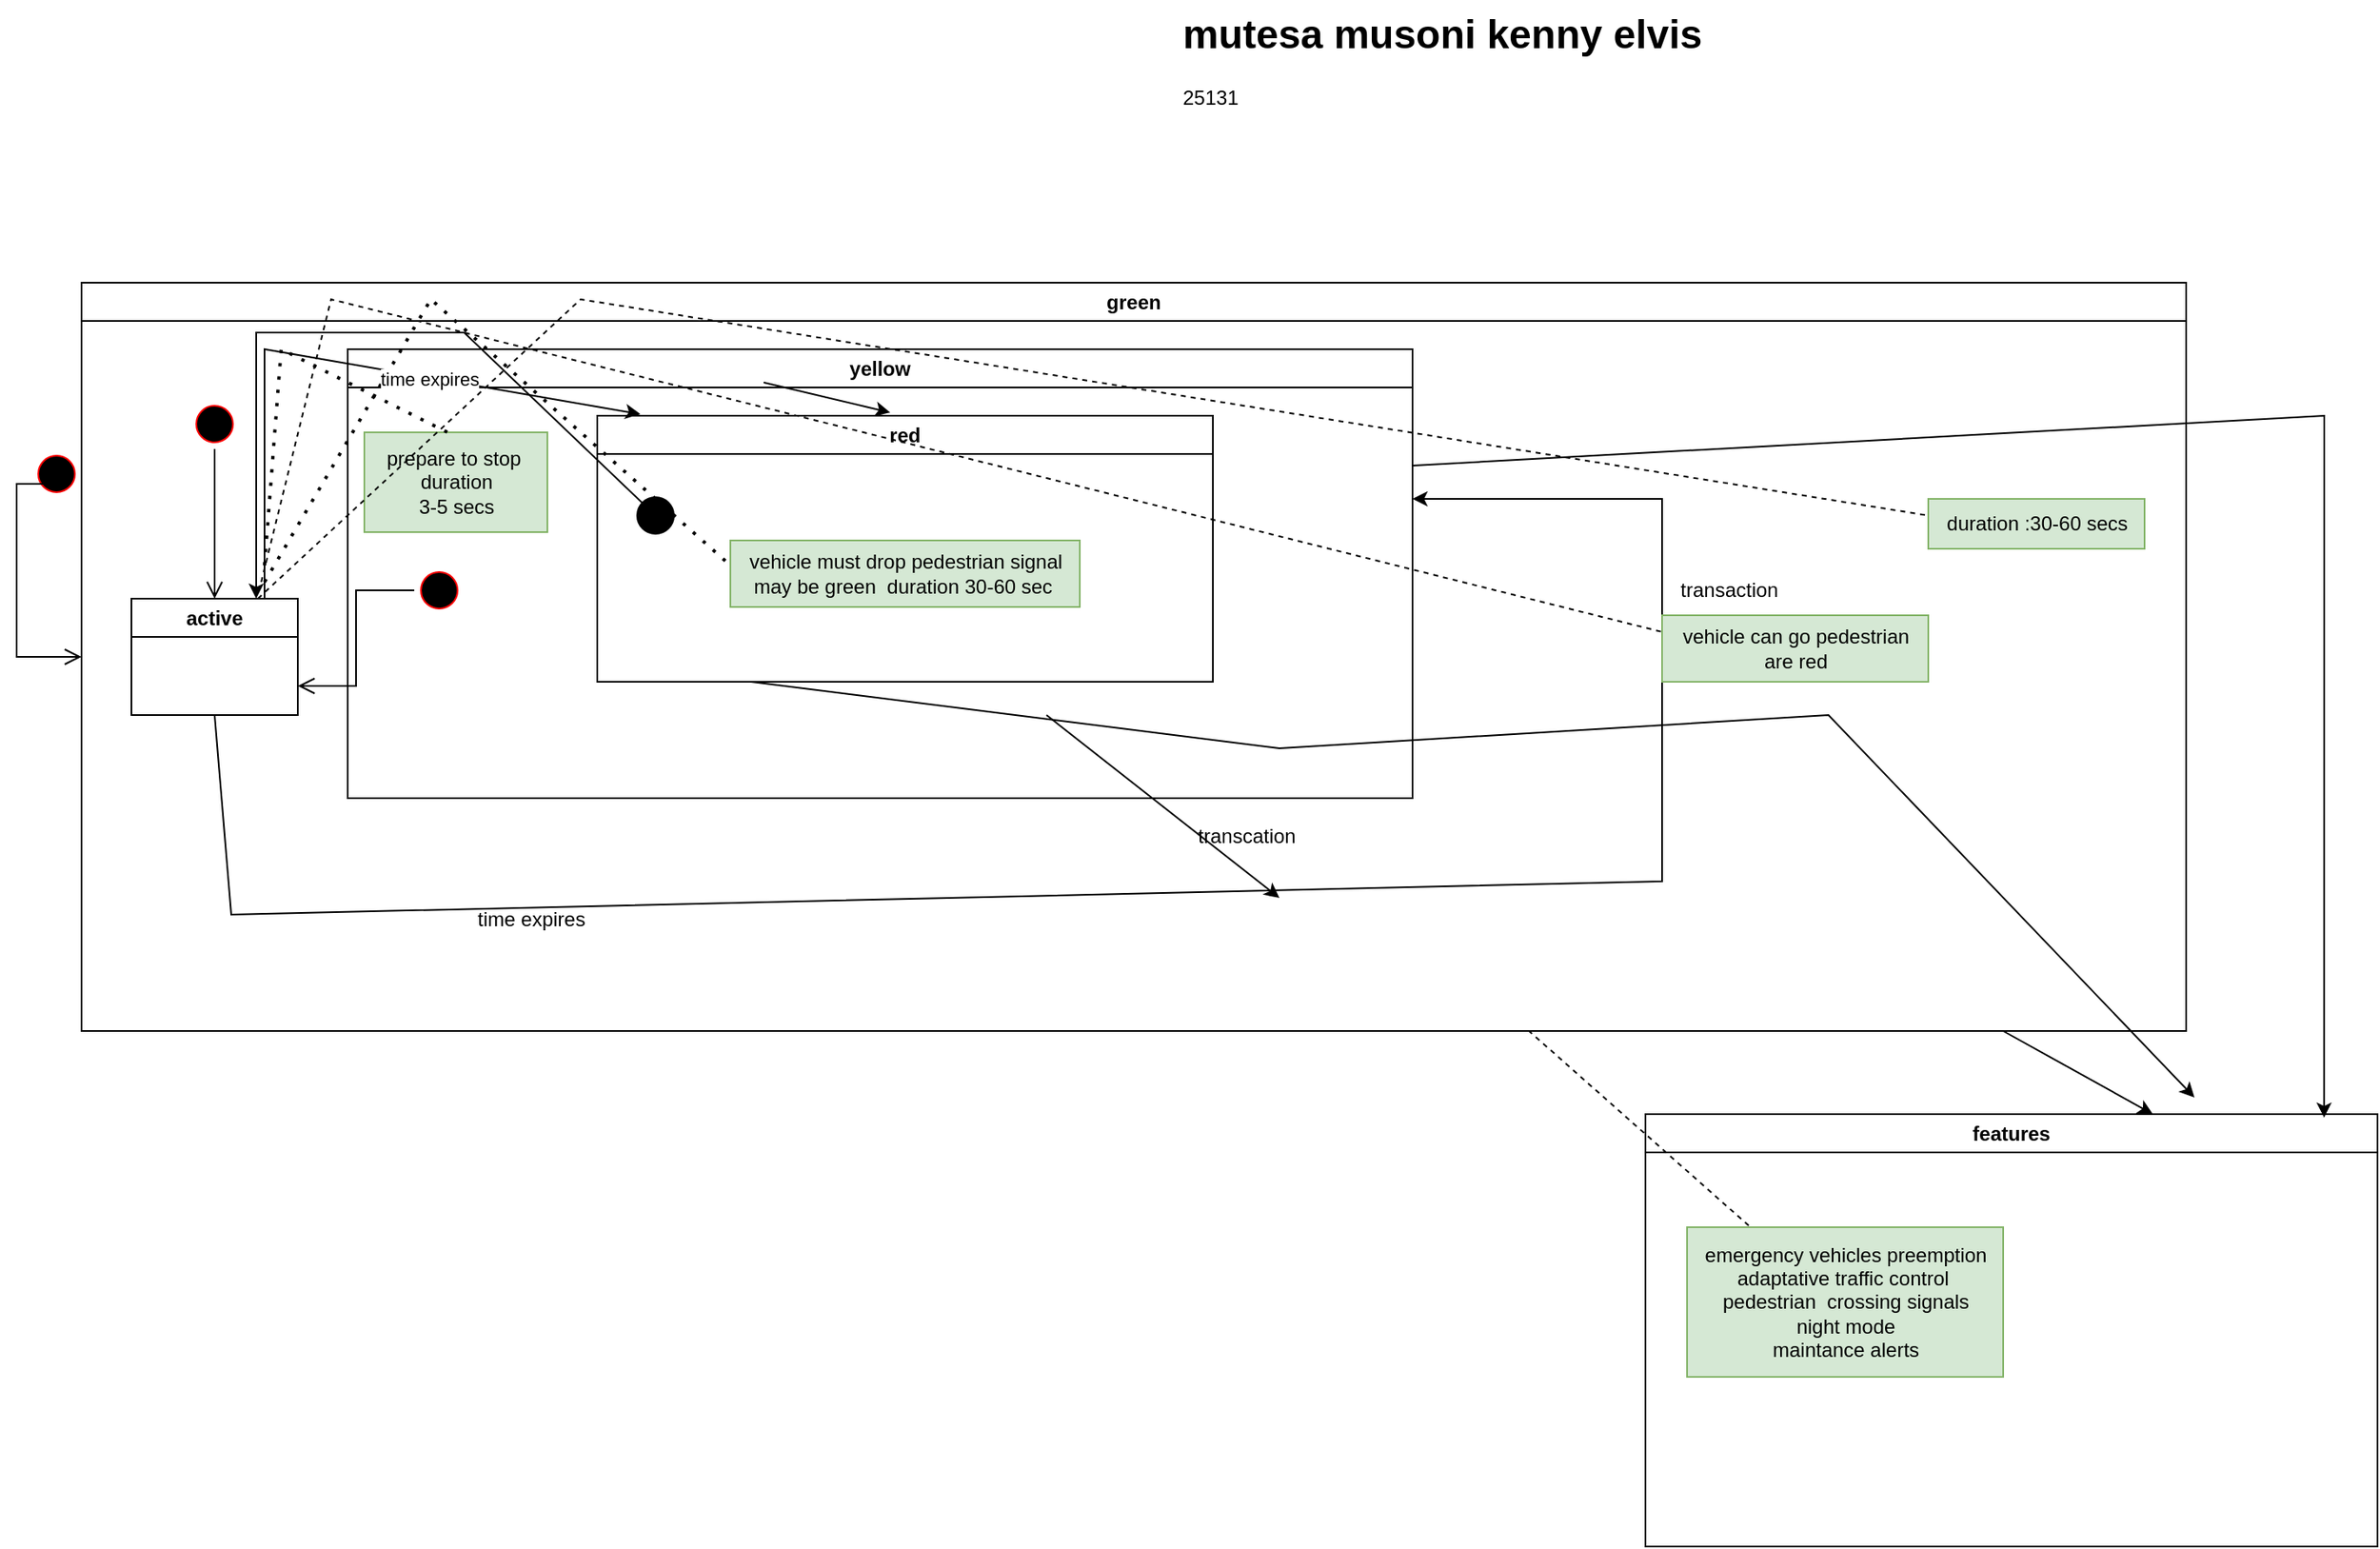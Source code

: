 <mxfile version="24.8.4">
  <diagram name="Page-1" id="WjUygD5bh9wIFqq01n1m">
    <mxGraphModel dx="1722" dy="479" grid="1" gridSize="10" guides="1" tooltips="1" connect="1" arrows="1" fold="1" page="1" pageScale="1" pageWidth="850" pageHeight="1100" math="0" shadow="0">
      <root>
        <mxCell id="0" />
        <mxCell id="1" parent="0" />
        <mxCell id="COYKUvPmXzoca91hGqGe-4" value="green" style="swimlane;whiteSpace=wrap;html=1;" vertex="1" parent="1">
          <mxGeometry x="10" y="190" width="1265" height="450" as="geometry" />
        </mxCell>
        <mxCell id="COYKUvPmXzoca91hGqGe-5" value="yellow" style="swimlane;whiteSpace=wrap;html=1;" vertex="1" parent="COYKUvPmXzoca91hGqGe-4">
          <mxGeometry x="160" y="40" width="640" height="270" as="geometry" />
        </mxCell>
        <mxCell id="COYKUvPmXzoca91hGqGe-6" value="red" style="swimlane;whiteSpace=wrap;html=1;" vertex="1" parent="COYKUvPmXzoca91hGqGe-5">
          <mxGeometry x="150" y="40" width="370" height="160" as="geometry" />
        </mxCell>
        <mxCell id="COYKUvPmXzoca91hGqGe-23" value="" style="ellipse;html=1;shape=startState;fillColor=#000000;strokeColor=#000000;" vertex="1" parent="COYKUvPmXzoca91hGqGe-6">
          <mxGeometry x="20" y="45" width="30" height="30" as="geometry" />
        </mxCell>
        <mxCell id="COYKUvPmXzoca91hGqGe-27" value="vehicle must drop pedestrian signal&lt;div&gt;may be green&amp;nbsp; duration 30-60 sec&amp;nbsp;&lt;/div&gt;" style="text;html=1;align=center;verticalAlign=middle;resizable=0;points=[];autosize=1;strokeColor=#82b366;fillColor=#d5e8d4;" vertex="1" parent="COYKUvPmXzoca91hGqGe-6">
          <mxGeometry x="80" y="75" width="210" height="40" as="geometry" />
        </mxCell>
        <mxCell id="COYKUvPmXzoca91hGqGe-48" value="" style="endArrow=none;dashed=1;html=1;dashPattern=1 3;strokeWidth=2;rounded=0;" edge="1" parent="COYKUvPmXzoca91hGqGe-6">
          <mxGeometry width="50" height="50" relative="1" as="geometry">
            <mxPoint x="-200" y="100" as="sourcePoint" />
            <mxPoint x="80" y="90" as="targetPoint" />
            <Array as="points">
              <mxPoint x="-100" y="-70" />
            </Array>
          </mxGeometry>
        </mxCell>
        <mxCell id="COYKUvPmXzoca91hGqGe-19" value="" style="ellipse;html=1;shape=startState;fillColor=#000000;strokeColor=#ff0000;" vertex="1" parent="COYKUvPmXzoca91hGqGe-5">
          <mxGeometry x="40" y="130" width="30" height="30" as="geometry" />
        </mxCell>
        <mxCell id="COYKUvPmXzoca91hGqGe-28" value="prepare to stop&amp;nbsp;&lt;div&gt;duration&lt;div&gt;3-5 secs&lt;/div&gt;&lt;/div&gt;" style="text;html=1;align=center;verticalAlign=middle;resizable=0;points=[];autosize=1;fillColor=#d5e8d4;strokeColor=#82b366;" vertex="1" parent="COYKUvPmXzoca91hGqGe-5">
          <mxGeometry x="10" y="50" width="110" height="60" as="geometry" />
        </mxCell>
        <mxCell id="COYKUvPmXzoca91hGqGe-39" value="" style="endArrow=classic;html=1;rounded=0;" edge="1" parent="COYKUvPmXzoca91hGqGe-5">
          <mxGeometry width="50" height="50" relative="1" as="geometry">
            <mxPoint x="420" y="220" as="sourcePoint" />
            <mxPoint x="560" y="330" as="targetPoint" />
          </mxGeometry>
        </mxCell>
        <mxCell id="COYKUvPmXzoca91hGqGe-44" value="" style="endArrow=none;dashed=1;html=1;dashPattern=1 3;strokeWidth=2;rounded=0;" edge="1" parent="COYKUvPmXzoca91hGqGe-5">
          <mxGeometry width="50" height="50" relative="1" as="geometry">
            <mxPoint x="-50" y="130" as="sourcePoint" />
            <mxPoint x="60" y="50" as="targetPoint" />
            <Array as="points">
              <mxPoint x="-40" />
            </Array>
          </mxGeometry>
        </mxCell>
        <mxCell id="COYKUvPmXzoca91hGqGe-47" value="" style="endArrow=classic;html=1;rounded=0;entryX=0.476;entryY=-0.012;entryDx=0;entryDy=0;entryPerimeter=0;" edge="1" parent="COYKUvPmXzoca91hGqGe-5" target="COYKUvPmXzoca91hGqGe-6">
          <mxGeometry width="50" height="50" relative="1" as="geometry">
            <mxPoint x="250" y="20" as="sourcePoint" />
            <mxPoint x="320" y="20" as="targetPoint" />
          </mxGeometry>
        </mxCell>
        <mxCell id="COYKUvPmXzoca91hGqGe-7" value="active" style="swimlane;whiteSpace=wrap;html=1;" vertex="1" parent="COYKUvPmXzoca91hGqGe-4">
          <mxGeometry x="30" y="190" width="100" height="70" as="geometry" />
        </mxCell>
        <mxCell id="COYKUvPmXzoca91hGqGe-20" value="" style="edgeStyle=orthogonalEdgeStyle;html=1;verticalAlign=bottom;endArrow=open;endSize=8;strokeColor=#000000;rounded=0;entryX=1;entryY=0.75;entryDx=0;entryDy=0;" edge="1" source="COYKUvPmXzoca91hGqGe-19" parent="COYKUvPmXzoca91hGqGe-4" target="COYKUvPmXzoca91hGqGe-7">
          <mxGeometry relative="1" as="geometry">
            <mxPoint x="215" y="270" as="targetPoint" />
          </mxGeometry>
        </mxCell>
        <mxCell id="COYKUvPmXzoca91hGqGe-21" value="" style="ellipse;html=1;shape=startState;fillColor=#000000;strokeColor=#ff0000;" vertex="1" parent="COYKUvPmXzoca91hGqGe-4">
          <mxGeometry x="65" y="70" width="30" height="30" as="geometry" />
        </mxCell>
        <mxCell id="COYKUvPmXzoca91hGqGe-22" value="" style="edgeStyle=orthogonalEdgeStyle;html=1;verticalAlign=bottom;endArrow=open;endSize=8;strokeColor=#000000;rounded=0;entryX=0.5;entryY=0;entryDx=0;entryDy=0;" edge="1" source="COYKUvPmXzoca91hGqGe-21" parent="COYKUvPmXzoca91hGqGe-4" target="COYKUvPmXzoca91hGqGe-7">
          <mxGeometry relative="1" as="geometry">
            <mxPoint x="80" y="160" as="targetPoint" />
          </mxGeometry>
        </mxCell>
        <mxCell id="COYKUvPmXzoca91hGqGe-35" value="" style="endArrow=classic;html=1;rounded=0;exitX=0.5;exitY=1;exitDx=0;exitDy=0;" edge="1" parent="COYKUvPmXzoca91hGqGe-4" source="COYKUvPmXzoca91hGqGe-7">
          <mxGeometry width="50" height="50" relative="1" as="geometry">
            <mxPoint x="40" y="310" as="sourcePoint" />
            <mxPoint x="800" y="130" as="targetPoint" />
            <Array as="points">
              <mxPoint x="90" y="380" />
              <mxPoint x="950" y="360" />
              <mxPoint x="950" y="130" />
            </Array>
          </mxGeometry>
        </mxCell>
        <mxCell id="COYKUvPmXzoca91hGqGe-36" value="transaction" style="text;html=1;align=center;verticalAlign=middle;resizable=0;points=[];autosize=1;strokeColor=none;fillColor=none;" vertex="1" parent="COYKUvPmXzoca91hGqGe-4">
          <mxGeometry x="950" y="170" width="80" height="30" as="geometry" />
        </mxCell>
        <mxCell id="COYKUvPmXzoca91hGqGe-40" value="transcation" style="text;html=1;align=center;verticalAlign=middle;resizable=0;points=[];autosize=1;strokeColor=none;fillColor=none;" vertex="1" parent="COYKUvPmXzoca91hGqGe-4">
          <mxGeometry x="660" y="318" width="80" height="30" as="geometry" />
        </mxCell>
        <mxCell id="COYKUvPmXzoca91hGqGe-41" value="vehicle can go pedestrian&lt;div&gt;are red&lt;/div&gt;" style="text;html=1;align=center;verticalAlign=middle;resizable=0;points=[];autosize=1;strokeColor=#82b366;fillColor=#d5e8d4;" vertex="1" parent="COYKUvPmXzoca91hGqGe-4">
          <mxGeometry x="950" y="200" width="160" height="40" as="geometry" />
        </mxCell>
        <mxCell id="COYKUvPmXzoca91hGqGe-42" value="duration :30-60 secs" style="text;html=1;align=center;verticalAlign=middle;resizable=0;points=[];autosize=1;strokeColor=#82b366;fillColor=#d5e8d4;" vertex="1" parent="COYKUvPmXzoca91hGqGe-4">
          <mxGeometry x="1110" y="130" width="130" height="30" as="geometry" />
        </mxCell>
        <mxCell id="COYKUvPmXzoca91hGqGe-43" value="" style="endArrow=classic;html=1;rounded=0;exitX=0;exitY=0;exitDx=0;exitDy=0;entryX=0.75;entryY=0;entryDx=0;entryDy=0;" edge="1" parent="COYKUvPmXzoca91hGqGe-4" target="COYKUvPmXzoca91hGqGe-7">
          <mxGeometry width="50" height="50" relative="1" as="geometry">
            <mxPoint x="339.393" y="134.693" as="sourcePoint" />
            <mxPoint x="30" y="35" as="targetPoint" />
            <Array as="points">
              <mxPoint x="230" y="30" />
              <mxPoint x="105" y="30" />
            </Array>
          </mxGeometry>
        </mxCell>
        <mxCell id="COYKUvPmXzoca91hGqGe-45" value="" style="endArrow=classic;html=1;rounded=0;entryX=0.07;entryY=-0.006;entryDx=0;entryDy=0;entryPerimeter=0;" edge="1" parent="COYKUvPmXzoca91hGqGe-4" target="COYKUvPmXzoca91hGqGe-6">
          <mxGeometry width="50" height="50" relative="1" as="geometry">
            <mxPoint x="110" y="190" as="sourcePoint" />
            <mxPoint x="160" y="140" as="targetPoint" />
            <Array as="points">
              <mxPoint x="110" y="40" />
            </Array>
          </mxGeometry>
        </mxCell>
        <mxCell id="COYKUvPmXzoca91hGqGe-46" value="time expires" style="edgeLabel;html=1;align=center;verticalAlign=middle;resizable=0;points=[];" vertex="1" connectable="0" parent="COYKUvPmXzoca91hGqGe-45">
          <mxGeometry x="0.32" y="-1" relative="1" as="geometry">
            <mxPoint as="offset" />
          </mxGeometry>
        </mxCell>
        <mxCell id="COYKUvPmXzoca91hGqGe-49" value="" style="endArrow=none;dashed=1;html=1;rounded=0;" edge="1" parent="COYKUvPmXzoca91hGqGe-4">
          <mxGeometry width="50" height="50" relative="1" as="geometry">
            <mxPoint x="108" y="180" as="sourcePoint" />
            <mxPoint x="950" y="210" as="targetPoint" />
            <Array as="points">
              <mxPoint x="150" y="10" />
            </Array>
          </mxGeometry>
        </mxCell>
        <mxCell id="COYKUvPmXzoca91hGqGe-50" value="" style="endArrow=none;dashed=1;html=1;rounded=0;" edge="1" parent="COYKUvPmXzoca91hGqGe-4">
          <mxGeometry width="50" height="50" relative="1" as="geometry">
            <mxPoint x="106" y="190" as="sourcePoint" />
            <mxPoint x="1110" y="140" as="targetPoint" />
            <Array as="points">
              <mxPoint x="300" y="10" />
            </Array>
          </mxGeometry>
        </mxCell>
        <mxCell id="COYKUvPmXzoca91hGqGe-17" value="" style="ellipse;html=1;shape=startState;fillColor=#000000;strokeColor=#ff0000;" vertex="1" parent="1">
          <mxGeometry x="-20" y="290" width="30" height="30" as="geometry" />
        </mxCell>
        <mxCell id="COYKUvPmXzoca91hGqGe-18" value="" style="edgeStyle=orthogonalEdgeStyle;html=1;verticalAlign=bottom;endArrow=open;endSize=8;strokeColor=#000000;rounded=0;entryX=0;entryY=0.5;entryDx=0;entryDy=0;" edge="1" parent="1" target="COYKUvPmXzoca91hGqGe-4">
          <mxGeometry relative="1" as="geometry">
            <mxPoint x="-30" y="435" as="targetPoint" />
            <mxPoint x="-10" y="310" as="sourcePoint" />
            <Array as="points">
              <mxPoint x="-10" y="311" />
              <mxPoint x="-29" y="311" />
              <mxPoint x="-29" y="415" />
            </Array>
          </mxGeometry>
        </mxCell>
        <mxCell id="COYKUvPmXzoca91hGqGe-29" value="features" style="swimlane;whiteSpace=wrap;html=1;" vertex="1" parent="1">
          <mxGeometry x="950" y="690" width="440" height="260" as="geometry" />
        </mxCell>
        <mxCell id="COYKUvPmXzoca91hGqGe-30" value="emergency vehicles preemption&lt;div&gt;adaptative traffic control&amp;nbsp;&lt;/div&gt;&lt;div&gt;pedestrian&amp;nbsp; crossing signals&lt;/div&gt;&lt;div&gt;night mode&lt;/div&gt;&lt;div&gt;maintance alerts&lt;/div&gt;" style="text;html=1;align=center;verticalAlign=middle;resizable=0;points=[];autosize=1;strokeColor=#82b366;fillColor=#d5e8d4;" vertex="1" parent="1">
          <mxGeometry x="975" y="758" width="190" height="90" as="geometry" />
        </mxCell>
        <mxCell id="COYKUvPmXzoca91hGqGe-32" value="" style="endArrow=classic;html=1;rounded=0;" edge="1" parent="1">
          <mxGeometry width="50" height="50" relative="1" as="geometry">
            <mxPoint x="1165" y="640" as="sourcePoint" />
            <mxPoint x="1255" y="690" as="targetPoint" />
          </mxGeometry>
        </mxCell>
        <mxCell id="COYKUvPmXzoca91hGqGe-33" value="" style="endArrow=classic;html=1;rounded=0;exitX=0.25;exitY=1;exitDx=0;exitDy=0;" edge="1" parent="1" source="COYKUvPmXzoca91hGqGe-6">
          <mxGeometry width="50" height="50" relative="1" as="geometry">
            <mxPoint x="510" y="580" as="sourcePoint" />
            <mxPoint x="1280" y="680" as="targetPoint" />
            <Array as="points">
              <mxPoint x="730" y="470" />
              <mxPoint x="1060" y="450" />
            </Array>
          </mxGeometry>
        </mxCell>
        <mxCell id="COYKUvPmXzoca91hGqGe-34" value="" style="endArrow=classic;html=1;rounded=0;entryX=0.927;entryY=0.008;entryDx=0;entryDy=0;entryPerimeter=0;" edge="1" parent="1" target="COYKUvPmXzoca91hGqGe-29">
          <mxGeometry width="50" height="50" relative="1" as="geometry">
            <mxPoint x="810" y="300" as="sourcePoint" />
            <mxPoint x="1380" y="530" as="targetPoint" />
            <Array as="points">
              <mxPoint x="1358" y="270" />
            </Array>
          </mxGeometry>
        </mxCell>
        <mxCell id="COYKUvPmXzoca91hGqGe-37" value="time expires" style="text;html=1;align=center;verticalAlign=middle;resizable=0;points=[];autosize=1;strokeColor=none;fillColor=none;" vertex="1" parent="1">
          <mxGeometry x="235" y="558" width="90" height="30" as="geometry" />
        </mxCell>
        <mxCell id="COYKUvPmXzoca91hGqGe-38" value="" style="endArrow=none;dashed=1;html=1;rounded=0;exitX=0.195;exitY=-0.011;exitDx=0;exitDy=0;exitPerimeter=0;" edge="1" parent="1" source="COYKUvPmXzoca91hGqGe-30">
          <mxGeometry width="50" height="50" relative="1" as="geometry">
            <mxPoint x="840" y="710" as="sourcePoint" />
            <mxPoint x="880" y="640" as="targetPoint" />
          </mxGeometry>
        </mxCell>
        <mxCell id="COYKUvPmXzoca91hGqGe-51" value="&lt;h1 style=&quot;margin-top: 0px;&quot;&gt;mutesa musoni kenny elvis&amp;nbsp;&lt;/h1&gt;&lt;div&gt;25131&lt;/div&gt;&lt;div&gt;&lt;br&gt;&lt;/div&gt;" style="text;html=1;whiteSpace=wrap;overflow=hidden;rounded=0;" vertex="1" parent="1">
          <mxGeometry x="670" y="20" width="550" height="120" as="geometry" />
        </mxCell>
      </root>
    </mxGraphModel>
  </diagram>
</mxfile>
